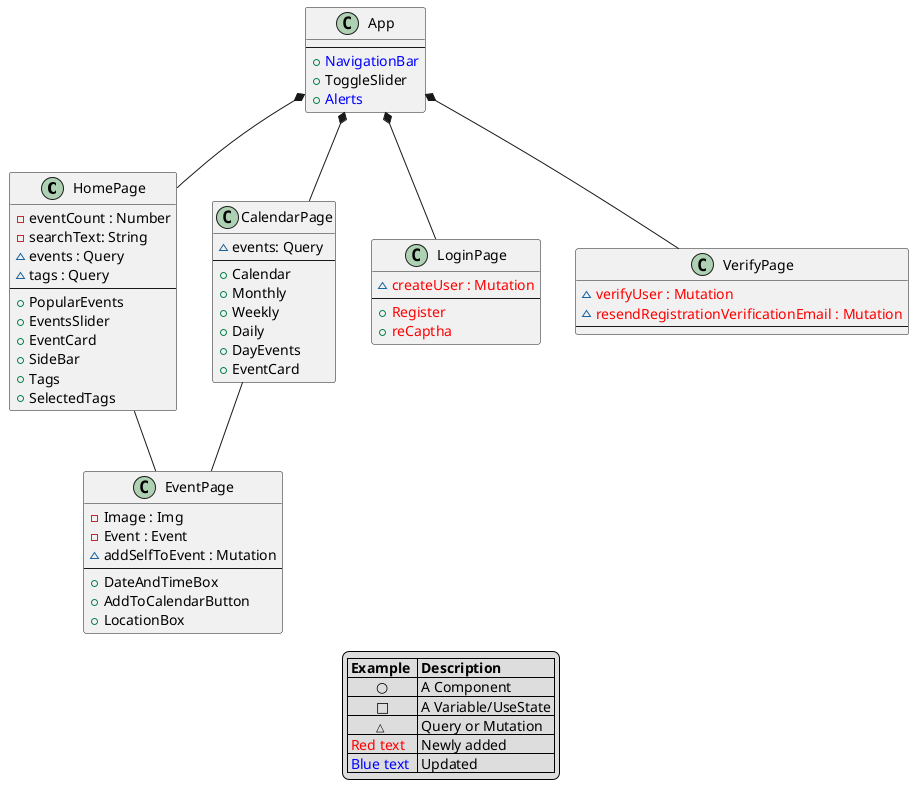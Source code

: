 @startuml FrontEndClassDiagram
class HomePage {
    - eventCount : Number
    - searchText: String
    ~ events : Query
    ~ tags : Query
    --
    + PopularEvents
    + EventsSlider
    + EventCard
    + SideBar
    + Tags 
    + SelectedTags
}

class App {
    --
    + <color:blue>NavigationBar
    + ToggleSlider
    + <color:blue>Alerts
}
class CalendarPage {
    ~ events: Query
    --
    + Calendar
    + Monthly
    + Weekly
    + Daily
    + DayEvents
    + EventCard
}
class EventPage {
    -Image : Img
    -Event : Event
    ~addSelfToEvent : Mutation
    --
    + DateAndTimeBox
    + AddToCalendarButton
    + LocationBox
}
class LoginPage {
    ~ <color:red>createUser : Mutation
    --
    +<color:red>Register
    +<color:red>reCaptha
    }
    class VerifyPage {
    ~ <color:red>verifyUser : Mutation
    ~ <color:red>resendRegistrationVerificationEmail : Mutation
    --
}

App*-- HomePage 
App*-- CalendarPage   
App*-- LoginPage
App*-- VerifyPage
HomePage-- EventPage
CalendarPage-- EventPage

legend
    |= Example  |= Description |
    |        ○ | A Component |
    |        □ | A Variable/UseState |
    |        <size:11>△ | Query or Mutation |
    |<color:red> Red text | Newly added|
    |<color:blue> Blue text | Updated |
endlegend
@enduml


class AddEventPage {
    --
}

class AccountPage {
    --
}


